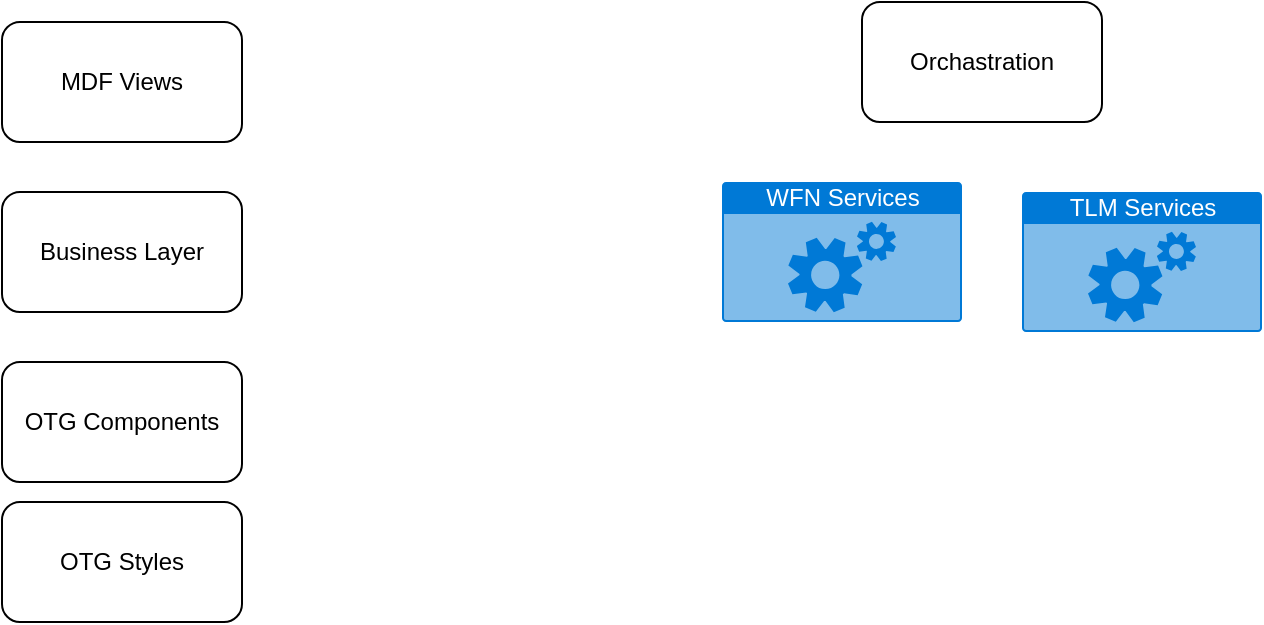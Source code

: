 <mxfile version="14.3.2" type="github">
  <diagram id="IAvRb1Mowv6rL4-_BZ8W" name="Page-1">
    <mxGraphModel dx="946" dy="523" grid="1" gridSize="10" guides="1" tooltips="1" connect="1" arrows="1" fold="1" page="1" pageScale="1" pageWidth="850" pageHeight="1100" math="0" shadow="0">
      <root>
        <mxCell id="0" />
        <mxCell id="1" parent="0" />
        <mxCell id="r-7cj7MpTaS03ObiOZMD-1" value="MDF Views" style="rounded=1;whiteSpace=wrap;html=1;" vertex="1" parent="1">
          <mxGeometry x="170" y="170" width="120" height="60" as="geometry" />
        </mxCell>
        <mxCell id="r-7cj7MpTaS03ObiOZMD-2" value="Orchastration" style="rounded=1;whiteSpace=wrap;html=1;" vertex="1" parent="1">
          <mxGeometry x="600" y="160" width="120" height="60" as="geometry" />
        </mxCell>
        <mxCell id="r-7cj7MpTaS03ObiOZMD-3" value="OTG Components" style="rounded=1;whiteSpace=wrap;html=1;" vertex="1" parent="1">
          <mxGeometry x="170" y="340" width="120" height="60" as="geometry" />
        </mxCell>
        <mxCell id="r-7cj7MpTaS03ObiOZMD-4" value="OTG Styles" style="rounded=1;whiteSpace=wrap;html=1;" vertex="1" parent="1">
          <mxGeometry x="170" y="410" width="120" height="60" as="geometry" />
        </mxCell>
        <mxCell id="r-7cj7MpTaS03ObiOZMD-6" value="WFN Services" style="html=1;strokeColor=none;fillColor=#0079D6;labelPosition=center;verticalLabelPosition=middle;verticalAlign=top;align=center;fontSize=12;outlineConnect=0;spacingTop=-6;fontColor=#FFFFFF;shape=mxgraph.sitemap.services;" vertex="1" parent="1">
          <mxGeometry x="530" y="250" width="120" height="70" as="geometry" />
        </mxCell>
        <mxCell id="r-7cj7MpTaS03ObiOZMD-7" value="TLM Services" style="html=1;strokeColor=none;fillColor=#0079D6;labelPosition=center;verticalLabelPosition=middle;verticalAlign=top;align=center;fontSize=12;outlineConnect=0;spacingTop=-6;fontColor=#FFFFFF;shape=mxgraph.sitemap.services;" vertex="1" parent="1">
          <mxGeometry x="680" y="255" width="120" height="70" as="geometry" />
        </mxCell>
        <mxCell id="r-7cj7MpTaS03ObiOZMD-8" value="Business Layer" style="rounded=1;whiteSpace=wrap;html=1;" vertex="1" parent="1">
          <mxGeometry x="170" y="255" width="120" height="60" as="geometry" />
        </mxCell>
      </root>
    </mxGraphModel>
  </diagram>
</mxfile>
